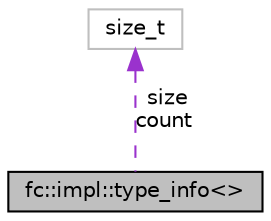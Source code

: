 digraph "fc::impl::type_info&lt;&gt;"
{
  edge [fontname="Helvetica",fontsize="10",labelfontname="Helvetica",labelfontsize="10"];
  node [fontname="Helvetica",fontsize="10",shape=record];
  Node1 [label="fc::impl::type_info\<\>",height=0.2,width=0.4,color="black", fillcolor="grey75", style="filled", fontcolor="black"];
  Node2 -> Node1 [dir="back",color="darkorchid3",fontsize="10",style="dashed",label=" size\ncount" ];
  Node2 [label="size_t",height=0.2,width=0.4,color="grey75", fillcolor="white", style="filled"];
}
